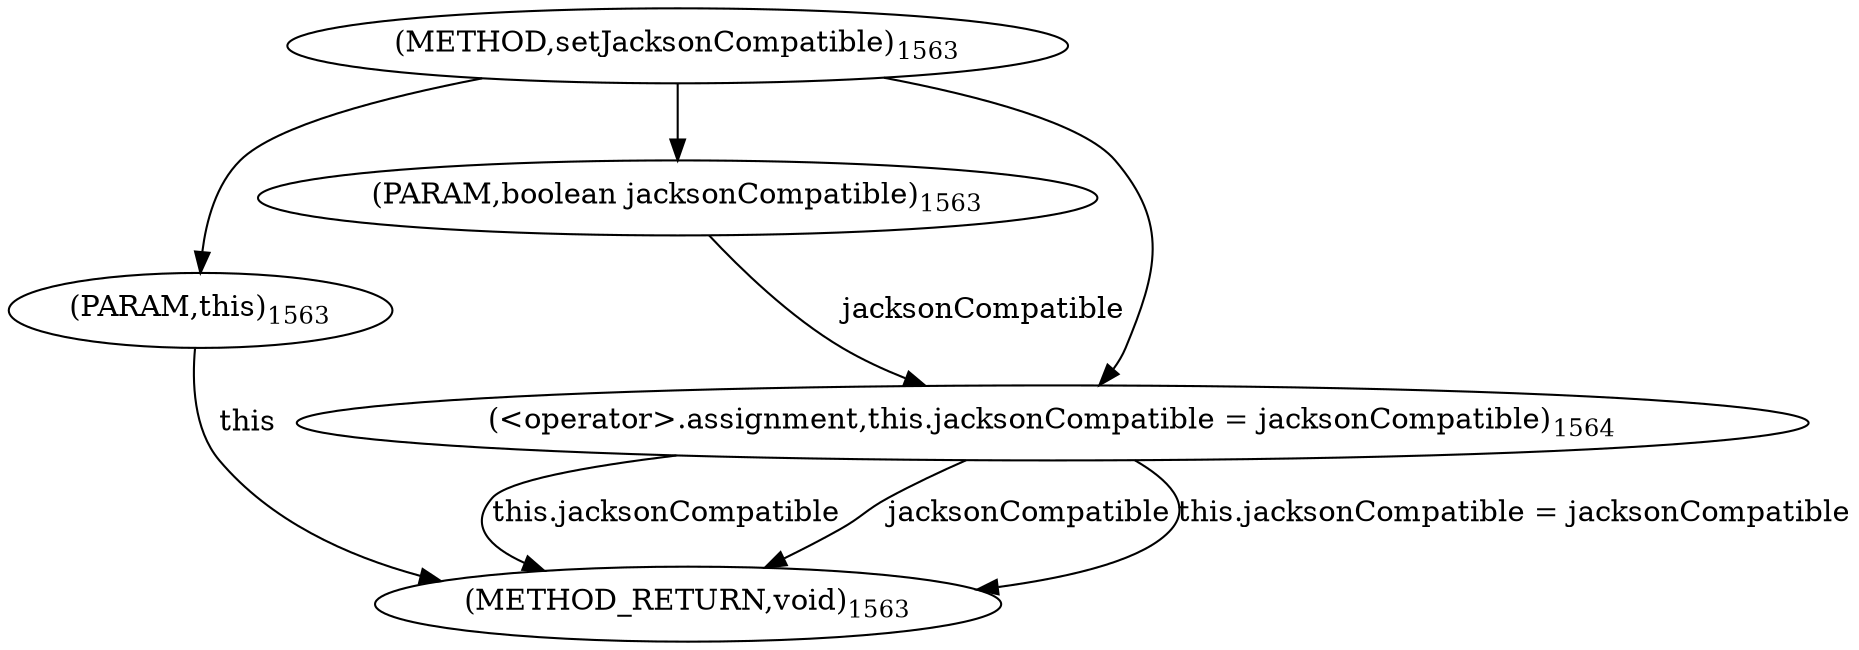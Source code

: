 digraph "setJacksonCompatible" {  
"4873" [label = <(METHOD,setJacksonCompatible)<SUB>1563</SUB>> ]
"4882" [label = <(METHOD_RETURN,void)<SUB>1563</SUB>> ]
"106" [label = <(PARAM,this)<SUB>1563</SUB>> ]
"4874" [label = <(PARAM,boolean jacksonCompatible)<SUB>1563</SUB>> ]
"4876" [label = <(&lt;operator&gt;.assignment,this.jacksonCompatible = jacksonCompatible)<SUB>1564</SUB>> ]
"4876" [label = <(&lt;operator&gt;.assignment,this.jacksonCompatible = jacksonCompatible)<SUB>1564</SUB>> ]
"4876" [label = <(&lt;operator&gt;.assignment,this.jacksonCompatible = jacksonCompatible)<SUB>1564</SUB>> ]
  "106" -> "4882"  [ label = "this"] 
  "4876" -> "4882"  [ label = "this.jacksonCompatible"] 
  "4876" -> "4882"  [ label = "jacksonCompatible"] 
  "4876" -> "4882"  [ label = "this.jacksonCompatible = jacksonCompatible"] 
  "4873" -> "106" 
  "4873" -> "4874" 
  "4874" -> "4876"  [ label = "jacksonCompatible"] 
  "4873" -> "4876" 
}
